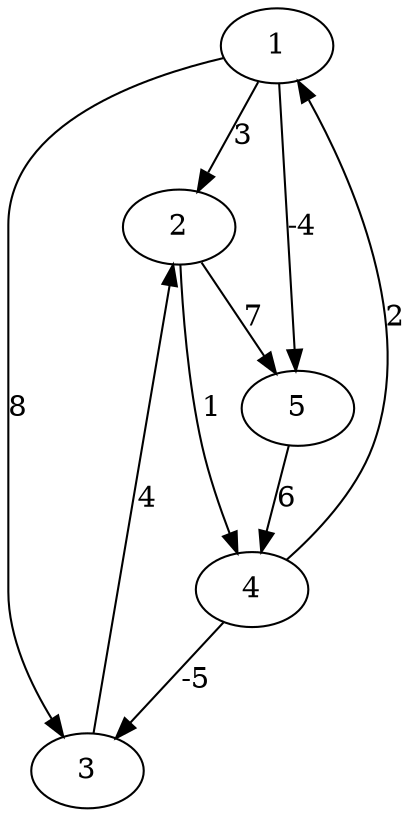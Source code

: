 digraph BST {

1 -> 2[label="3"];
1 -> 3[label="8"];
1 -> 5[label="-4"]

2 -> 4[label="1"];
2 -> 5[label="7"];

3 -> 2[label="4"];

4 -> 1[label="2"];
4 -> 3[label="-5"];

5 -> 4[label="6"];
}

